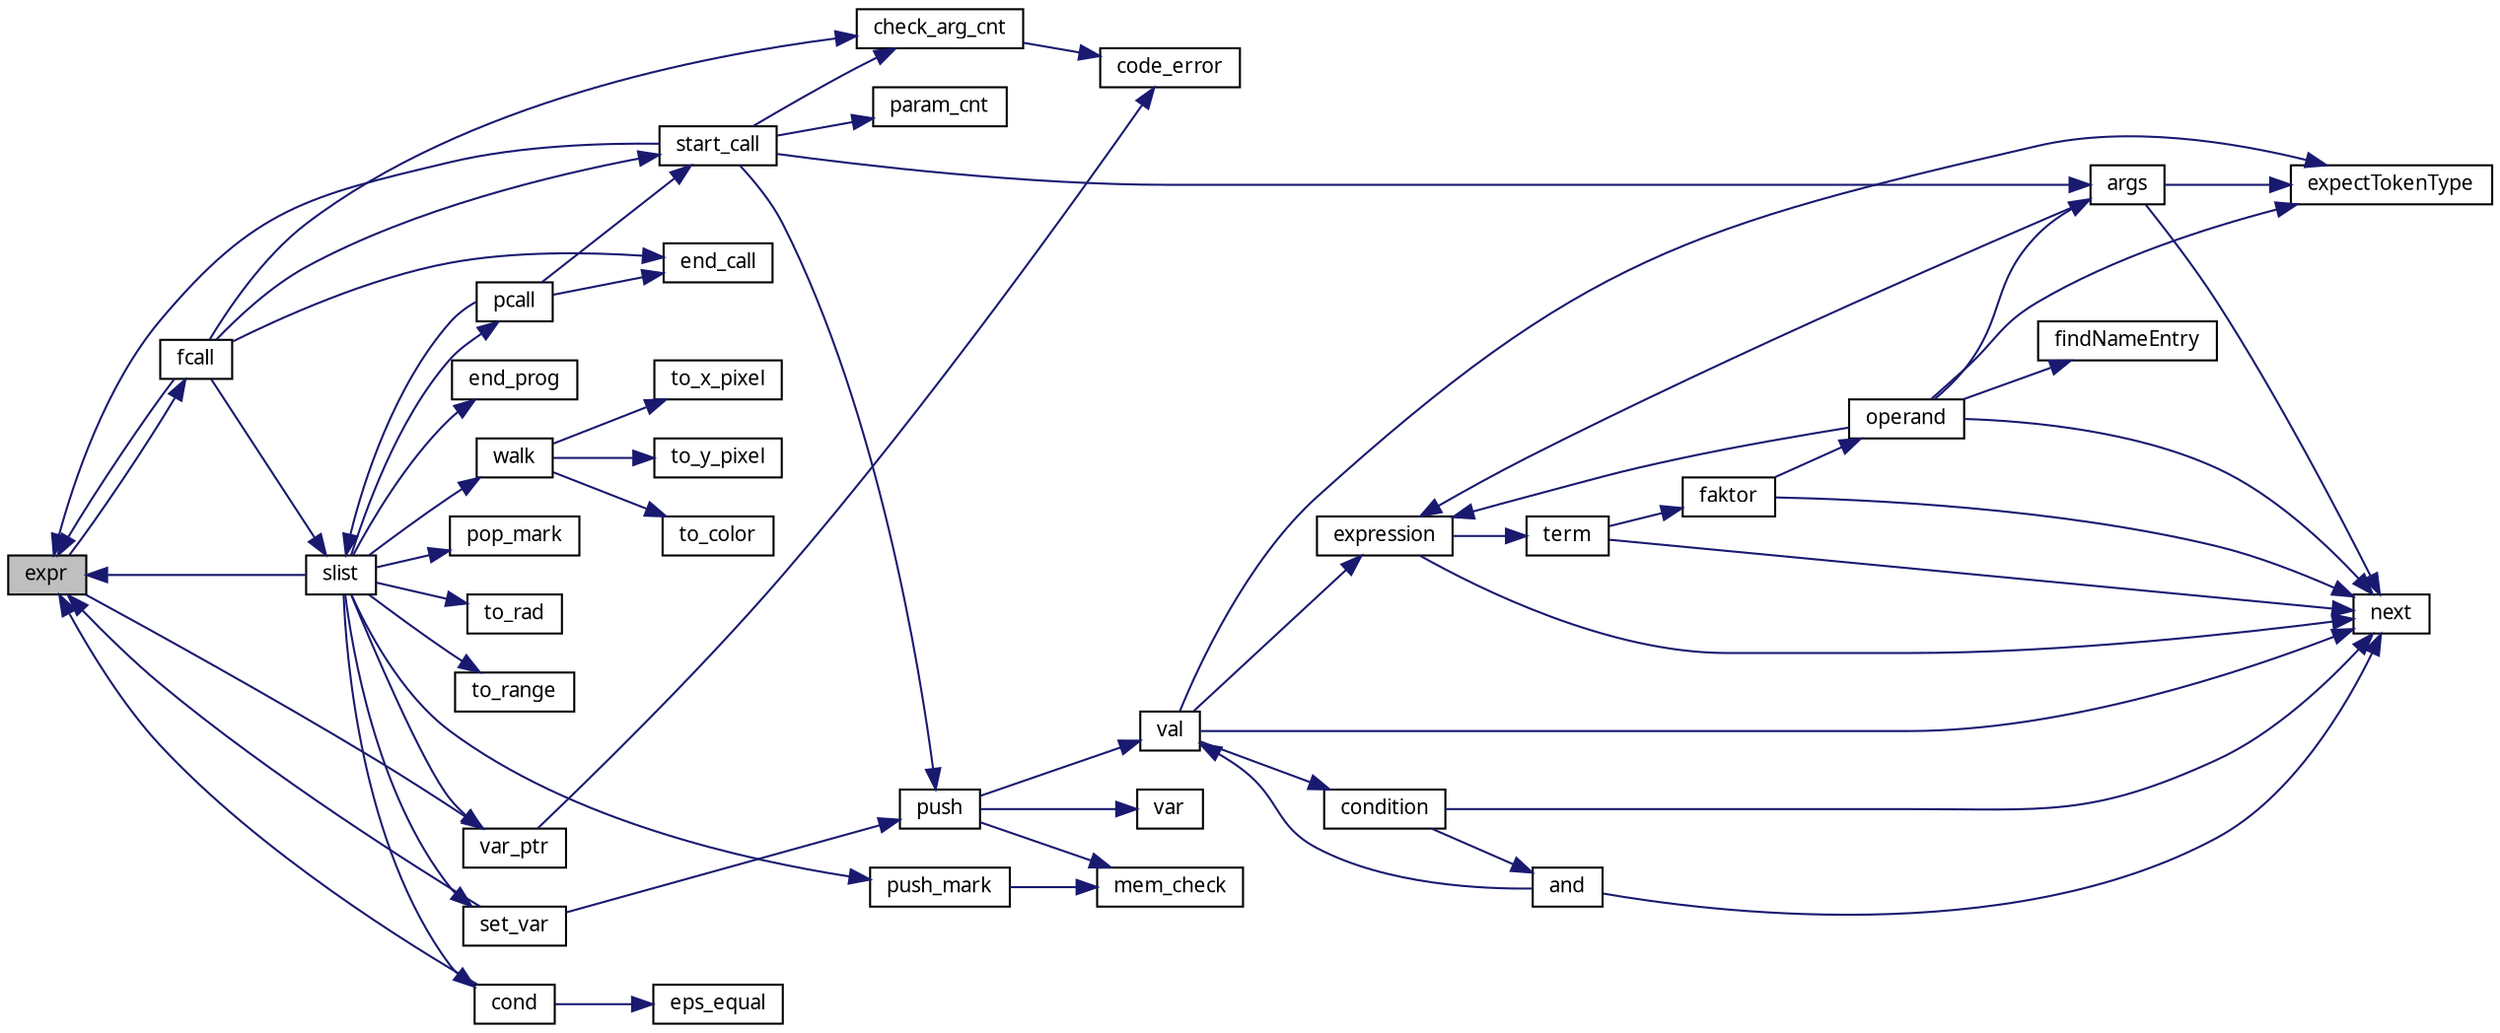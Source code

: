 digraph "expr"
{
 // LATEX_PDF_SIZE
  edge [fontname="LiberationSans-Regular.ttf",fontsize="10",labelfontname="LiberationSans-Regular.ttf",labelfontsize="10"];
  node [fontname="LiberationSans-Regular.ttf",fontsize="10",shape=record];
  rankdir="LR";
  Node1 [label="expr",height=0.2,width=0.4,color="black", fillcolor="grey75", style="filled", fontcolor="black",tooltip=" "];
  Node1 -> Node2 [color="midnightblue",fontsize="10",style="solid",fontname="LiberationSans-Regular.ttf"];
  Node2 [label="fcall",height=0.2,width=0.4,color="black", fillcolor="white", style="filled",URL="$eval_8c.html#ac7678808a3b57ca1539a03201cec88be",tooltip=" "];
  Node2 -> Node3 [color="midnightblue",fontsize="10",style="solid",fontname="LiberationSans-Regular.ttf"];
  Node3 [label="check_arg_cnt",height=0.2,width=0.4,color="black", fillcolor="white", style="filled",URL="$eval_8c.html#a7ce05a41106efc725cca6ddc134712c5",tooltip=" "];
  Node3 -> Node4 [color="midnightblue",fontsize="10",style="solid",fontname="LiberationSans-Regular.ttf"];
  Node4 [label="code_error",height=0.2,width=0.4,color="black", fillcolor="white", style="filled",URL="$main_8c.html#ad480f9b7ef4d4e46ba6713afd0ffa0be",tooltip=" "];
  Node2 -> Node5 [color="midnightblue",fontsize="10",style="solid",fontname="LiberationSans-Regular.ttf"];
  Node5 [label="end_call",height=0.2,width=0.4,color="black", fillcolor="white", style="filled",URL="$eval_8c.html#ae727d4a925aff0911bbdd4510770a609",tooltip=" "];
  Node2 -> Node1 [color="midnightblue",fontsize="10",style="solid",fontname="LiberationSans-Regular.ttf"];
  Node2 -> Node6 [color="midnightblue",fontsize="10",style="solid",fontname="LiberationSans-Regular.ttf"];
  Node6 [label="slist",height=0.2,width=0.4,color="black", fillcolor="white", style="filled",URL="$eval_8c.html#a7fe074caebef01ff0146927c0532f3cc",tooltip=" "];
  Node6 -> Node7 [color="midnightblue",fontsize="10",style="solid",fontname="LiberationSans-Regular.ttf"];
  Node7 [label="cond",height=0.2,width=0.4,color="black", fillcolor="white", style="filled",URL="$eval_8c.html#a7255fc522dbc6c7f45f35843550b05b4",tooltip=" "];
  Node7 -> Node8 [color="midnightblue",fontsize="10",style="solid",fontname="LiberationSans-Regular.ttf"];
  Node8 [label="eps_equal",height=0.2,width=0.4,color="black", fillcolor="white", style="filled",URL="$eval_8c.html#a3c848bb9d6463b31dfc78522dd72f240",tooltip=" "];
  Node7 -> Node1 [color="midnightblue",fontsize="10",style="solid",fontname="LiberationSans-Regular.ttf"];
  Node6 -> Node9 [color="midnightblue",fontsize="10",style="solid",fontname="LiberationSans-Regular.ttf"];
  Node9 [label="end_prog",height=0.2,width=0.4,color="black", fillcolor="white", style="filled",URL="$eval_8c.html#a3026b52aea751bf20e8674665206cd89",tooltip=" "];
  Node6 -> Node1 [color="midnightblue",fontsize="10",style="solid",fontname="LiberationSans-Regular.ttf"];
  Node6 -> Node10 [color="midnightblue",fontsize="10",style="solid",fontname="LiberationSans-Regular.ttf"];
  Node10 [label="pcall",height=0.2,width=0.4,color="black", fillcolor="white", style="filled",URL="$eval_8c.html#a1207df5be5fcfe8e47e9c54abadbed96",tooltip=" "];
  Node10 -> Node5 [color="midnightblue",fontsize="10",style="solid",fontname="LiberationSans-Regular.ttf"];
  Node10 -> Node6 [color="midnightblue",fontsize="10",style="solid",fontname="LiberationSans-Regular.ttf"];
  Node10 -> Node11 [color="midnightblue",fontsize="10",style="solid",fontname="LiberationSans-Regular.ttf"];
  Node11 [label="start_call",height=0.2,width=0.4,color="black", fillcolor="white", style="filled",URL="$eval_8c.html#aae26c99fcd5b82d115189b1122f5d0a0",tooltip=" "];
  Node11 -> Node12 [color="midnightblue",fontsize="10",style="solid",fontname="LiberationSans-Regular.ttf"];
  Node12 [label="args",height=0.2,width=0.4,color="black", fillcolor="white", style="filled",URL="$parse_8c.html#a2163d6cb4e700c66c35600edcc97aee7",tooltip="Parsen von Argument-Listen."];
  Node12 -> Node13 [color="midnightblue",fontsize="10",style="solid",fontname="LiberationSans-Regular.ttf"];
  Node13 [label="expectTokenType",height=0.2,width=0.4,color="black", fillcolor="white", style="filled",URL="$parse_8c.html#a72766d9d606eee9f4032df8622a6d70d",tooltip="Überprüfung, ob der aktuelle Token dem erwartetem Typen entspricht -> Fehlermeldung + Programmabbruch..."];
  Node12 -> Node14 [color="midnightblue",fontsize="10",style="solid",fontname="LiberationSans-Regular.ttf"];
  Node14 [label="expression",height=0.2,width=0.4,color="black", fillcolor="white", style="filled",URL="$parse_8c.html#ae1b73fa9a679f12f99603a8e036f29a1",tooltip="Parsen von mathematischen Ausdrücken."];
  Node14 -> Node15 [color="midnightblue",fontsize="10",style="solid",fontname="LiberationSans-Regular.ttf"];
  Node15 [label="next",height=0.2,width=0.4,color="black", fillcolor="white", style="filled",URL="$parse_8c.html#a787ad0ee03f539f4a2904660bb6b8ce7",tooltip="aktuellen Token auf den Nächsten setzen"];
  Node14 -> Node16 [color="midnightblue",fontsize="10",style="solid",fontname="LiberationSans-Regular.ttf"];
  Node16 [label="term",height=0.2,width=0.4,color="black", fillcolor="white", style="filled",URL="$parse_8c.html#a8455fef910204ded541f8f1aa43f2a69",tooltip="Parsen von Termen."];
  Node16 -> Node17 [color="midnightblue",fontsize="10",style="solid",fontname="LiberationSans-Regular.ttf"];
  Node17 [label="faktor",height=0.2,width=0.4,color="black", fillcolor="white", style="filled",URL="$parse_8c.html#a340afd1a010d6fc6a7d4ed1f4cd0abbf",tooltip="Parsen von Faktoren."];
  Node17 -> Node15 [color="midnightblue",fontsize="10",style="solid",fontname="LiberationSans-Regular.ttf"];
  Node17 -> Node18 [color="midnightblue",fontsize="10",style="solid",fontname="LiberationSans-Regular.ttf"];
  Node18 [label="operand",height=0.2,width=0.4,color="black", fillcolor="white", style="filled",URL="$parse_8c.html#ab9515122dd01b9c3bf6934505b9d6106",tooltip="Parsen von Operanden."];
  Node18 -> Node12 [color="midnightblue",fontsize="10",style="solid",fontname="LiberationSans-Regular.ttf"];
  Node18 -> Node13 [color="midnightblue",fontsize="10",style="solid",fontname="LiberationSans-Regular.ttf"];
  Node18 -> Node14 [color="midnightblue",fontsize="10",style="solid",fontname="LiberationSans-Regular.ttf"];
  Node18 -> Node19 [color="midnightblue",fontsize="10",style="solid",fontname="LiberationSans-Regular.ttf"];
  Node19 [label="findNameEntry",height=0.2,width=0.4,color="black", fillcolor="white", style="filled",URL="$parse_8c.html#a0f9a0aa6c8d036339d3a494c17e1320d",tooltip="Lineare Suche eines Namens in der Namenstabelle (quick and dirty Lösung -> normalerweise sind Hashtab..."];
  Node18 -> Node15 [color="midnightblue",fontsize="10",style="solid",fontname="LiberationSans-Regular.ttf"];
  Node16 -> Node15 [color="midnightblue",fontsize="10",style="solid",fontname="LiberationSans-Regular.ttf"];
  Node12 -> Node15 [color="midnightblue",fontsize="10",style="solid",fontname="LiberationSans-Regular.ttf"];
  Node11 -> Node3 [color="midnightblue",fontsize="10",style="solid",fontname="LiberationSans-Regular.ttf"];
  Node11 -> Node1 [color="midnightblue",fontsize="10",style="solid",fontname="LiberationSans-Regular.ttf"];
  Node11 -> Node20 [color="midnightblue",fontsize="10",style="solid",fontname="LiberationSans-Regular.ttf"];
  Node20 [label="param_cnt",height=0.2,width=0.4,color="black", fillcolor="white", style="filled",URL="$eval_8c.html#ae3a61906d96f528029b8d36cba50e310",tooltip=" "];
  Node11 -> Node21 [color="midnightblue",fontsize="10",style="solid",fontname="LiberationSans-Regular.ttf"];
  Node21 [label="push",height=0.2,width=0.4,color="black", fillcolor="white", style="filled",URL="$eval_8c.html#a21616ef7b9f6694d3ba523226213755e",tooltip=" "];
  Node21 -> Node22 [color="midnightblue",fontsize="10",style="solid",fontname="LiberationSans-Regular.ttf"];
  Node22 [label="mem_check",height=0.2,width=0.4,color="black", fillcolor="white", style="filled",URL="$main_8c.html#a0d74806279f74450fea21a03b1825563",tooltip=" "];
  Node21 -> Node23 [color="midnightblue",fontsize="10",style="solid",fontname="LiberationSans-Regular.ttf"];
  Node23 [label="val",height=0.2,width=0.4,color="black", fillcolor="white", style="filled",URL="$parse_8c.html#af308eab887b87fb8f14d8df1dcddad3d",tooltip="Parsen von Wahrheitswerten (ToDo)"];
  Node23 -> Node24 [color="midnightblue",fontsize="10",style="solid",fontname="LiberationSans-Regular.ttf"];
  Node24 [label="condition",height=0.2,width=0.4,color="black", fillcolor="white", style="filled",URL="$parse_8c.html#a953fce1ce73d9322eec5ab8d8927cca4",tooltip="Parsen logischer Ausdrücke."];
  Node24 -> Node25 [color="midnightblue",fontsize="10",style="solid",fontname="LiberationSans-Regular.ttf"];
  Node25 [label="and",height=0.2,width=0.4,color="black", fillcolor="white", style="filled",URL="$parse_8c.html#a486115f3279c9a99d32888aa9b4122e3",tooltip="Parsen logischer UND-Ausdrücke."];
  Node25 -> Node15 [color="midnightblue",fontsize="10",style="solid",fontname="LiberationSans-Regular.ttf"];
  Node25 -> Node23 [color="midnightblue",fontsize="10",style="solid",fontname="LiberationSans-Regular.ttf"];
  Node24 -> Node15 [color="midnightblue",fontsize="10",style="solid",fontname="LiberationSans-Regular.ttf"];
  Node23 -> Node13 [color="midnightblue",fontsize="10",style="solid",fontname="LiberationSans-Regular.ttf"];
  Node23 -> Node14 [color="midnightblue",fontsize="10",style="solid",fontname="LiberationSans-Regular.ttf"];
  Node23 -> Node15 [color="midnightblue",fontsize="10",style="solid",fontname="LiberationSans-Regular.ttf"];
  Node21 -> Node26 [color="midnightblue",fontsize="10",style="solid",fontname="LiberationSans-Regular.ttf"];
  Node26 [label="var",height=0.2,width=0.4,color="black", fillcolor="white", style="filled",URL="$parse_8c.html#a66e534895dc627672543e3dca09a168b",tooltip=" "];
  Node6 -> Node27 [color="midnightblue",fontsize="10",style="solid",fontname="LiberationSans-Regular.ttf"];
  Node27 [label="pop_mark",height=0.2,width=0.4,color="black", fillcolor="white", style="filled",URL="$eval_8c.html#a0c4b9ecc642a069b47f478715506366b",tooltip=" "];
  Node6 -> Node28 [color="midnightblue",fontsize="10",style="solid",fontname="LiberationSans-Regular.ttf"];
  Node28 [label="push_mark",height=0.2,width=0.4,color="black", fillcolor="white", style="filled",URL="$eval_8c.html#a141611acf81cb4595d1f48458dd1d343",tooltip=" "];
  Node28 -> Node22 [color="midnightblue",fontsize="10",style="solid",fontname="LiberationSans-Regular.ttf"];
  Node6 -> Node29 [color="midnightblue",fontsize="10",style="solid",fontname="LiberationSans-Regular.ttf"];
  Node29 [label="set_var",height=0.2,width=0.4,color="black", fillcolor="white", style="filled",URL="$eval_8c.html#a711e3a83547cbf5cda6e8cc7f6ffc0c4",tooltip=" "];
  Node29 -> Node1 [color="midnightblue",fontsize="10",style="solid",fontname="LiberationSans-Regular.ttf"];
  Node29 -> Node21 [color="midnightblue",fontsize="10",style="solid",fontname="LiberationSans-Regular.ttf"];
  Node6 -> Node30 [color="midnightblue",fontsize="10",style="solid",fontname="LiberationSans-Regular.ttf"];
  Node30 [label="to_rad",height=0.2,width=0.4,color="black", fillcolor="white", style="filled",URL="$eval_8c.html#aa06fe04b80d6180cb9acd5fd690ac85c",tooltip=" "];
  Node6 -> Node31 [color="midnightblue",fontsize="10",style="solid",fontname="LiberationSans-Regular.ttf"];
  Node31 [label="to_range",height=0.2,width=0.4,color="black", fillcolor="white", style="filled",URL="$eval_8c.html#aa7ffe4f84ea1dbac0b574e8b1e4d4993",tooltip=" "];
  Node6 -> Node32 [color="midnightblue",fontsize="10",style="solid",fontname="LiberationSans-Regular.ttf"];
  Node32 [label="var_ptr",height=0.2,width=0.4,color="black", fillcolor="white", style="filled",URL="$eval_8c.html#ac7ecdc7854271564169ca61956b2f15c",tooltip=" "];
  Node32 -> Node4 [color="midnightblue",fontsize="10",style="solid",fontname="LiberationSans-Regular.ttf"];
  Node6 -> Node33 [color="midnightblue",fontsize="10",style="solid",fontname="LiberationSans-Regular.ttf"];
  Node33 [label="walk",height=0.2,width=0.4,color="black", fillcolor="white", style="filled",URL="$eval_8c.html#aa103be58b5070ecf4ec1830622825659",tooltip=" "];
  Node33 -> Node34 [color="midnightblue",fontsize="10",style="solid",fontname="LiberationSans-Regular.ttf"];
  Node34 [label="to_color",height=0.2,width=0.4,color="black", fillcolor="white", style="filled",URL="$eval_8c.html#a832d147ee2154a80d30fd12353e319fa",tooltip=" "];
  Node33 -> Node35 [color="midnightblue",fontsize="10",style="solid",fontname="LiberationSans-Regular.ttf"];
  Node35 [label="to_x_pixel",height=0.2,width=0.4,color="black", fillcolor="white", style="filled",URL="$eval_8c.html#a92928de2d53b21833e34f26f7f0af954",tooltip=" "];
  Node33 -> Node36 [color="midnightblue",fontsize="10",style="solid",fontname="LiberationSans-Regular.ttf"];
  Node36 [label="to_y_pixel",height=0.2,width=0.4,color="black", fillcolor="white", style="filled",URL="$eval_8c.html#a1f54fee4dbbc785f0ff811e551aa8747",tooltip=" "];
  Node2 -> Node11 [color="midnightblue",fontsize="10",style="solid",fontname="LiberationSans-Regular.ttf"];
  Node1 -> Node32 [color="midnightblue",fontsize="10",style="solid",fontname="LiberationSans-Regular.ttf"];
}
